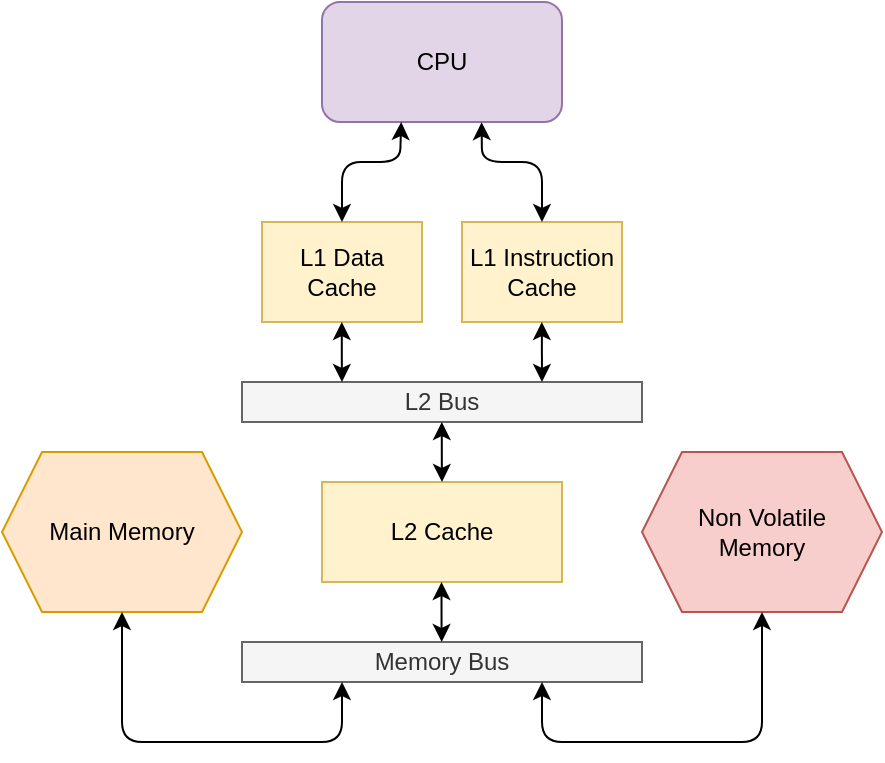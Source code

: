<mxfile version="13.9.9" type="device"><diagram id="zqNG4MujRM635eyz7TJG" name="Page-1"><mxGraphModel dx="922" dy="710" grid="1" gridSize="10" guides="1" tooltips="1" connect="1" arrows="1" fold="1" page="1" pageScale="1" pageWidth="827" pageHeight="1169" math="0" shadow="0"><root><mxCell id="0"/><mxCell id="1" parent="0"/><mxCell id="G9Ua1mFGmcIrjrgcrENc-2" value="L2 Bus" style="rounded=0;whiteSpace=wrap;html=1;fillColor=#f5f5f5;strokeColor=#666666;fontColor=#333333;" vertex="1" parent="1"><mxGeometry x="220" y="300" width="200" height="20" as="geometry"/></mxCell><mxCell id="G9Ua1mFGmcIrjrgcrENc-3" value="L2 Cache" style="rounded=0;whiteSpace=wrap;html=1;fillColor=#fff2cc;strokeColor=#d6b656;" vertex="1" parent="1"><mxGeometry x="260" y="350" width="120" height="50" as="geometry"/></mxCell><mxCell id="G9Ua1mFGmcIrjrgcrENc-8" value="CPU" style="rounded=1;whiteSpace=wrap;html=1;fillColor=#e1d5e7;strokeColor=#9673a6;" vertex="1" parent="1"><mxGeometry x="260" y="110" width="120" height="60" as="geometry"/></mxCell><mxCell id="G9Ua1mFGmcIrjrgcrENc-9" value="L1 Data Cache" style="rounded=0;whiteSpace=wrap;html=1;fillColor=#fff2cc;strokeColor=#d6b656;" vertex="1" parent="1"><mxGeometry x="230" y="220" width="80" height="50" as="geometry"/></mxCell><mxCell id="G9Ua1mFGmcIrjrgcrENc-10" value="L1 Instruction Cache" style="rounded=0;whiteSpace=wrap;html=1;fillColor=#fff2cc;strokeColor=#d6b656;" vertex="1" parent="1"><mxGeometry x="330" y="220" width="80" height="50" as="geometry"/></mxCell><mxCell id="G9Ua1mFGmcIrjrgcrENc-15" value="" style="endArrow=classic;html=1;rounded=1;exitX=0.33;exitY=1;exitDx=0;exitDy=0;exitPerimeter=0;startArrow=classic;startFill=1;endFill=1;" edge="1" parent="1" source="G9Ua1mFGmcIrjrgcrENc-8"><mxGeometry width="50" height="50" relative="1" as="geometry"><mxPoint x="299.08" y="169.76" as="sourcePoint"/><mxPoint x="270" y="220" as="targetPoint"/><Array as="points"><mxPoint x="299" y="190"/><mxPoint x="270" y="190"/></Array></mxGeometry></mxCell><mxCell id="G9Ua1mFGmcIrjrgcrENc-16" value="" style="endArrow=classic;html=1;exitX=0.666;exitY=0.995;exitDx=0;exitDy=0;exitPerimeter=0;strokeColor=none;rounded=0;" edge="1" parent="1" source="G9Ua1mFGmcIrjrgcrENc-8"><mxGeometry width="50" height="50" relative="1" as="geometry"><mxPoint x="399.08" y="169.76" as="sourcePoint"/><mxPoint x="370" y="220" as="targetPoint"/><Array as="points"><mxPoint x="338" y="190"/><mxPoint x="370" y="190"/></Array></mxGeometry></mxCell><mxCell id="G9Ua1mFGmcIrjrgcrENc-17" value="" style="endArrow=classic;html=1;entryX=0.5;entryY=0;entryDx=0;entryDy=0;exitX=0.665;exitY=1.002;exitDx=0;exitDy=0;exitPerimeter=0;startArrow=classic;startFill=1;endFill=1;" edge="1" parent="1" source="G9Ua1mFGmcIrjrgcrENc-8" target="G9Ua1mFGmcIrjrgcrENc-10"><mxGeometry width="50" height="50" relative="1" as="geometry"><mxPoint x="320" y="220" as="sourcePoint"/><mxPoint x="370" y="170" as="targetPoint"/><Array as="points"><mxPoint x="340" y="190"/><mxPoint x="370" y="190"/></Array></mxGeometry></mxCell><mxCell id="G9Ua1mFGmcIrjrgcrENc-19" value="" style="endArrow=classic;startArrow=classic;html=1;" edge="1" parent="1"><mxGeometry width="50" height="50" relative="1" as="geometry"><mxPoint x="370" y="300" as="sourcePoint"/><mxPoint x="369.9" y="270" as="targetPoint"/></mxGeometry></mxCell><mxCell id="G9Ua1mFGmcIrjrgcrENc-20" value="" style="endArrow=classic;startArrow=classic;html=1;" edge="1" parent="1"><mxGeometry width="50" height="50" relative="1" as="geometry"><mxPoint x="270" y="300.0" as="sourcePoint"/><mxPoint x="269.9" y="270.0" as="targetPoint"/><Array as="points"><mxPoint x="269.9" y="290"/></Array></mxGeometry></mxCell><mxCell id="G9Ua1mFGmcIrjrgcrENc-21" value="" style="endArrow=classic;startArrow=classic;html=1;" edge="1" parent="1"><mxGeometry width="50" height="50" relative="1" as="geometry"><mxPoint x="320.0" y="350.0" as="sourcePoint"/><mxPoint x="319.9" y="320.0" as="targetPoint"/><Array as="points"><mxPoint x="319.9" y="340"/></Array></mxGeometry></mxCell><mxCell id="G9Ua1mFGmcIrjrgcrENc-23" value="Memory Bus" style="rounded=0;whiteSpace=wrap;html=1;fillColor=#f5f5f5;strokeColor=#666666;fontColor=#333333;" vertex="1" parent="1"><mxGeometry x="220" y="430" width="200" height="20" as="geometry"/></mxCell><mxCell id="G9Ua1mFGmcIrjrgcrENc-25" value="" style="endArrow=classic;startArrow=classic;html=1;" edge="1" parent="1"><mxGeometry width="50" height="50" relative="1" as="geometry"><mxPoint x="319.86" y="430" as="sourcePoint"/><mxPoint x="319.76" y="400" as="targetPoint"/><Array as="points"><mxPoint x="319.76" y="420"/></Array></mxGeometry></mxCell><mxCell id="G9Ua1mFGmcIrjrgcrENc-26" value="Main Memory" style="shape=hexagon;perimeter=hexagonPerimeter2;whiteSpace=wrap;html=1;fixedSize=1;fillColor=#ffe6cc;strokeColor=#d79b00;" vertex="1" parent="1"><mxGeometry x="100" y="335" width="120" height="80" as="geometry"/></mxCell><mxCell id="G9Ua1mFGmcIrjrgcrENc-28" value="Non Volatile&lt;br&gt;Memory" style="shape=hexagon;perimeter=hexagonPerimeter2;whiteSpace=wrap;html=1;fixedSize=1;fillColor=#f8cecc;strokeColor=#b85450;" vertex="1" parent="1"><mxGeometry x="420" y="335" width="120" height="80" as="geometry"/></mxCell><mxCell id="G9Ua1mFGmcIrjrgcrENc-29" value="" style="endArrow=classic;startArrow=classic;html=1;exitX=0.75;exitY=1;exitDx=0;exitDy=0;" edge="1" parent="1" source="G9Ua1mFGmcIrjrgcrENc-23"><mxGeometry width="50" height="50" relative="1" as="geometry"><mxPoint x="430" y="465" as="sourcePoint"/><mxPoint x="480" y="415" as="targetPoint"/><Array as="points"><mxPoint x="370" y="480"/><mxPoint x="480" y="480"/></Array></mxGeometry></mxCell><mxCell id="G9Ua1mFGmcIrjrgcrENc-30" value="" style="endArrow=classic;startArrow=classic;html=1;exitX=0.75;exitY=1;exitDx=0;exitDy=0;entryX=0.25;entryY=1;entryDx=0;entryDy=0;" edge="1" parent="1" target="G9Ua1mFGmcIrjrgcrENc-23"><mxGeometry width="50" height="50" relative="1" as="geometry"><mxPoint x="160" y="415" as="sourcePoint"/><mxPoint x="270" y="380" as="targetPoint"/><Array as="points"><mxPoint x="160" y="480"/><mxPoint x="270" y="480"/></Array></mxGeometry></mxCell></root></mxGraphModel></diagram></mxfile>